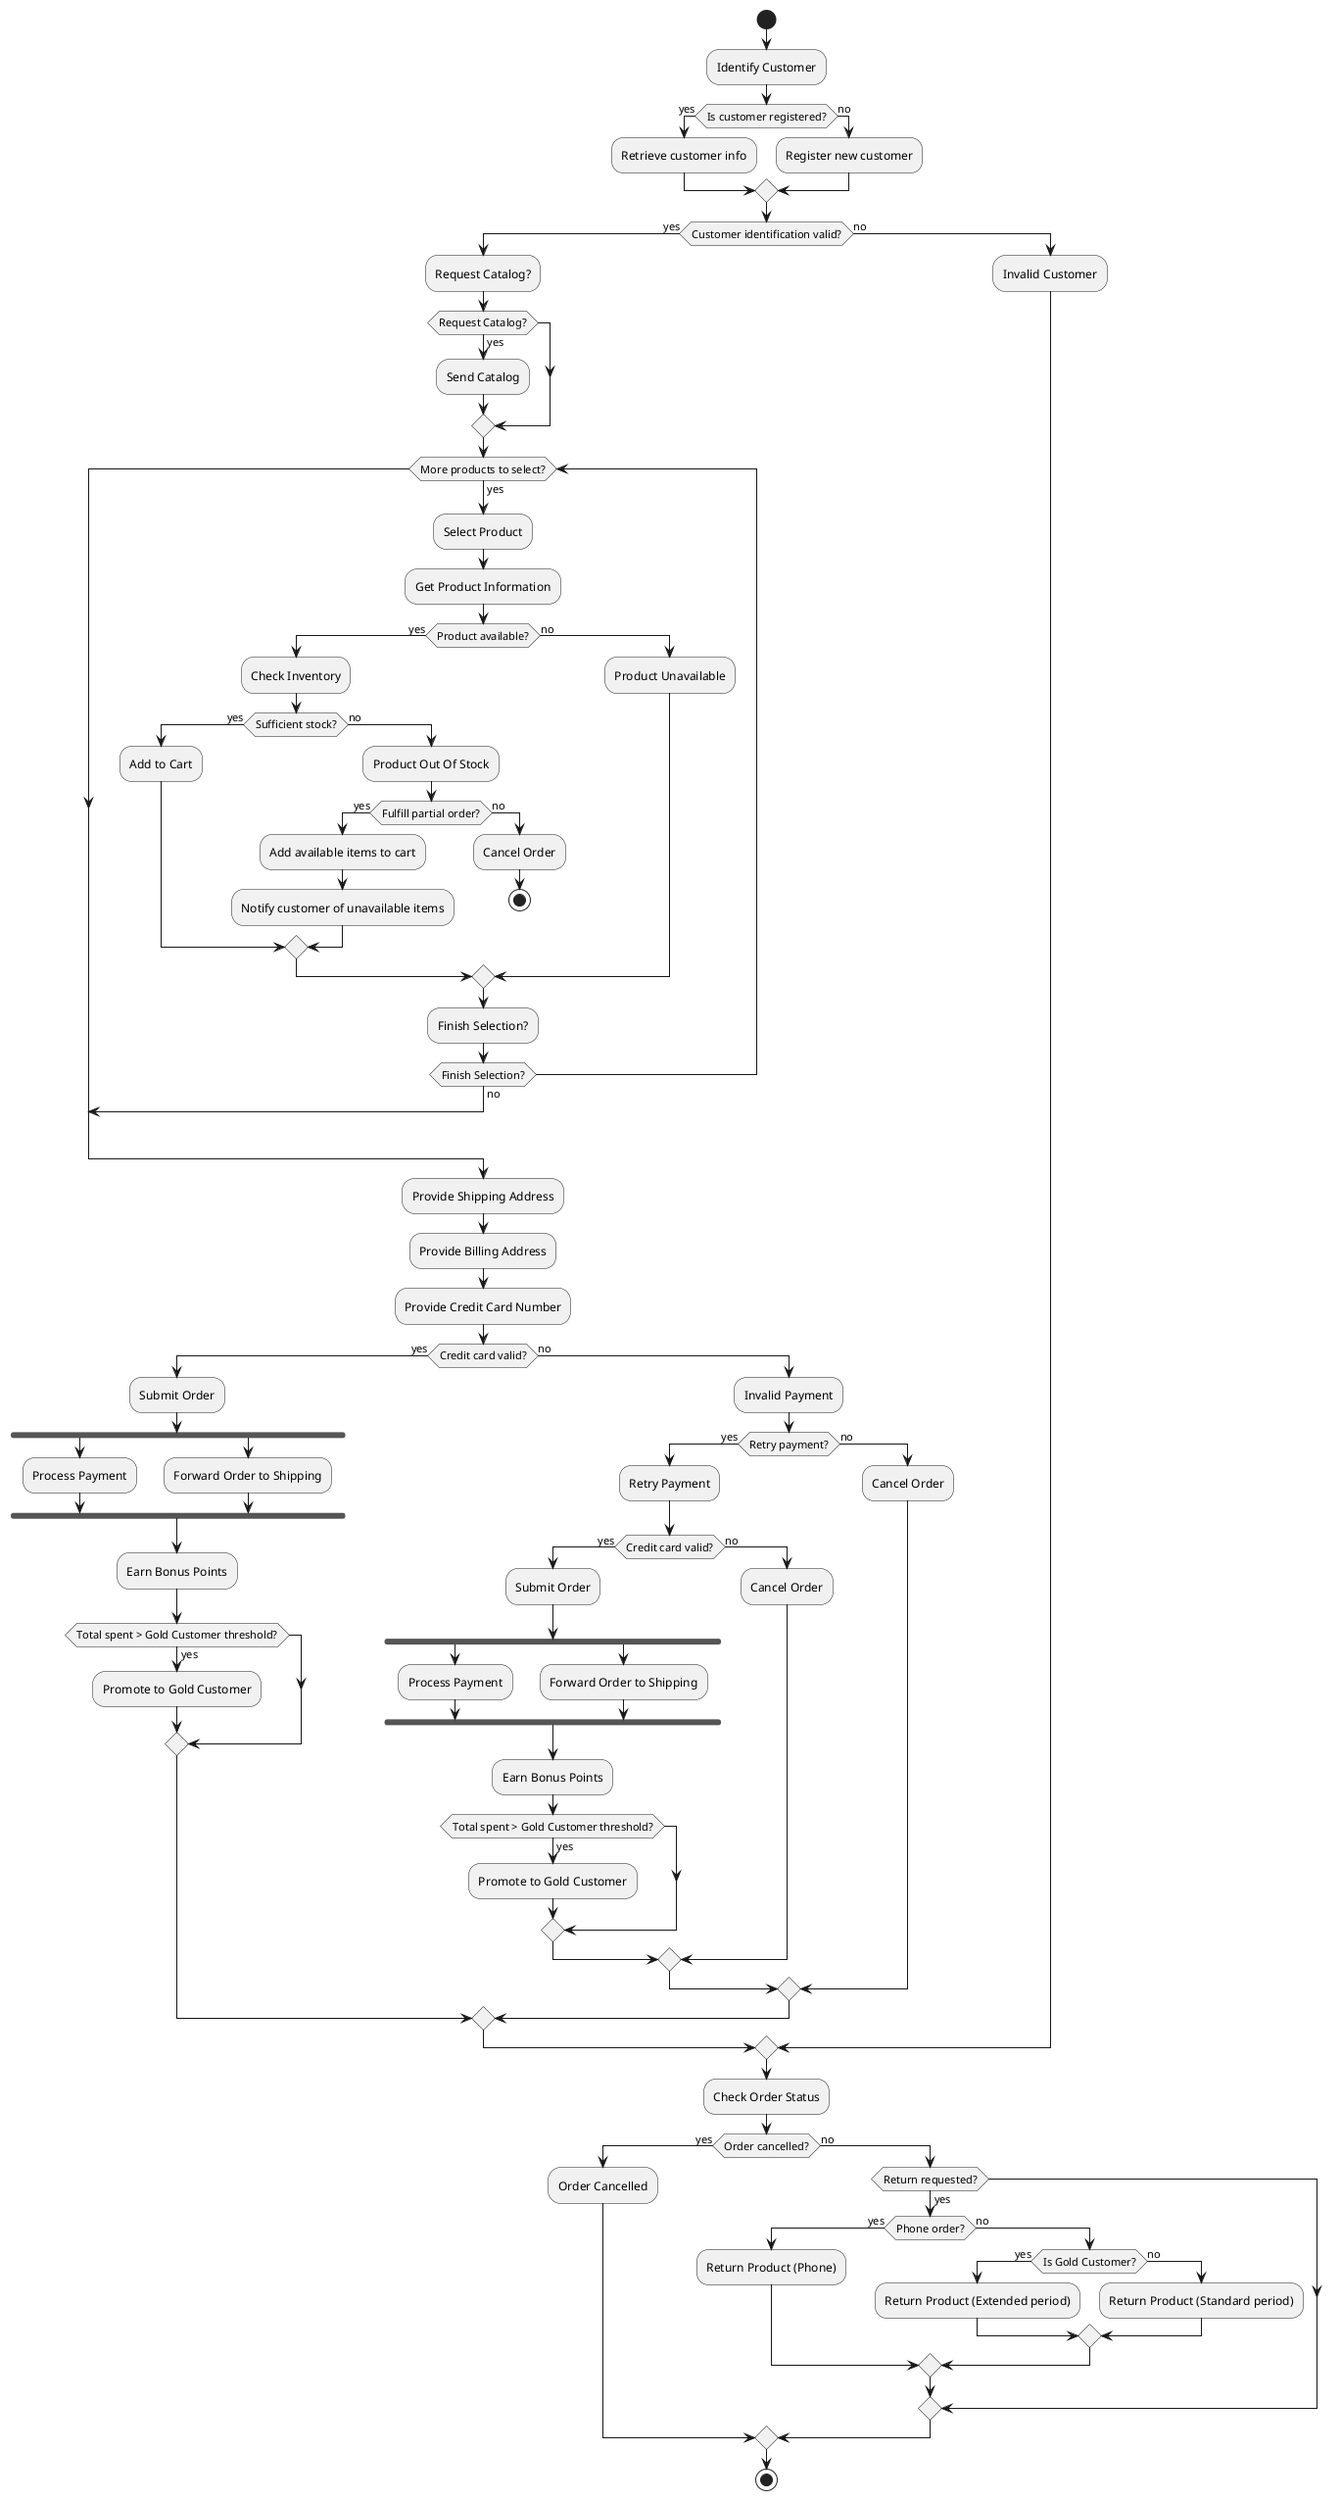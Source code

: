 @startuml
start

:Identify Customer;
if (Is customer registered?) then (yes)
    :Retrieve customer info;
else (no)
    :Register new customer;
endif

if (Customer identification valid?) then (yes)
    :Request Catalog?;
    if (Request Catalog?) then (yes)
        :Send Catalog;
    endif
    while (More products to select?) is (yes)
        :Select Product;
        :Get Product Information;
        if (Product available?) then (yes)
            :Check Inventory;
            if (Sufficient stock?) then (yes)
                :Add to Cart;
            else (no)
                :Product Out Of Stock;
                if (Fulfill partial order?) then (yes)
                    :Add available items to cart;
                    :Notify customer of unavailable items;
                else (no)
                    :Cancel Order;
                    stop
                endif
            endif
        else (no)
            :Product Unavailable;
        endif
        :Finish Selection?;
        if (Finish Selection?) then (no)
            break
        endif
    endwhile
    :Provide Shipping Address;
    :Provide Billing Address;
    :Provide Credit Card Number;
    if (Credit card valid?) then (yes)
        :Submit Order;
        fork
            :Process Payment;
        fork again
            :Forward Order to Shipping;
        end fork
        :Earn Bonus Points;
        if (Total spent > Gold Customer threshold?) then (yes)
            :Promote to Gold Customer;
        endif
    else (no)
        :Invalid Payment;
        if (Retry payment?) then (yes)
            :Retry Payment;
            if (Credit card valid?) then (yes)
                :Submit Order;
                fork
                    :Process Payment;
                fork again
                    :Forward Order to Shipping;
                end fork
                :Earn Bonus Points;
                if (Total spent > Gold Customer threshold?) then (yes)
                    :Promote to Gold Customer;
                endif
            else (no)
                :Cancel Order;
            endif
        else (no)
            :Cancel Order;
        endif
    endif
else (no)
    :Invalid Customer;
endif

:Check Order Status;
if (Order cancelled?) then (yes)
    :Order Cancelled;
else (no)
    if (Return requested?) then (yes)
        if (Phone order?) then (yes)
            :Return Product (Phone);
        else (no)
            if (Is Gold Customer?) then (yes)
                :Return Product (Extended period);
            else (no)
                :Return Product (Standard period);
            endif
        endif
    endif
endif

stop
@enduml